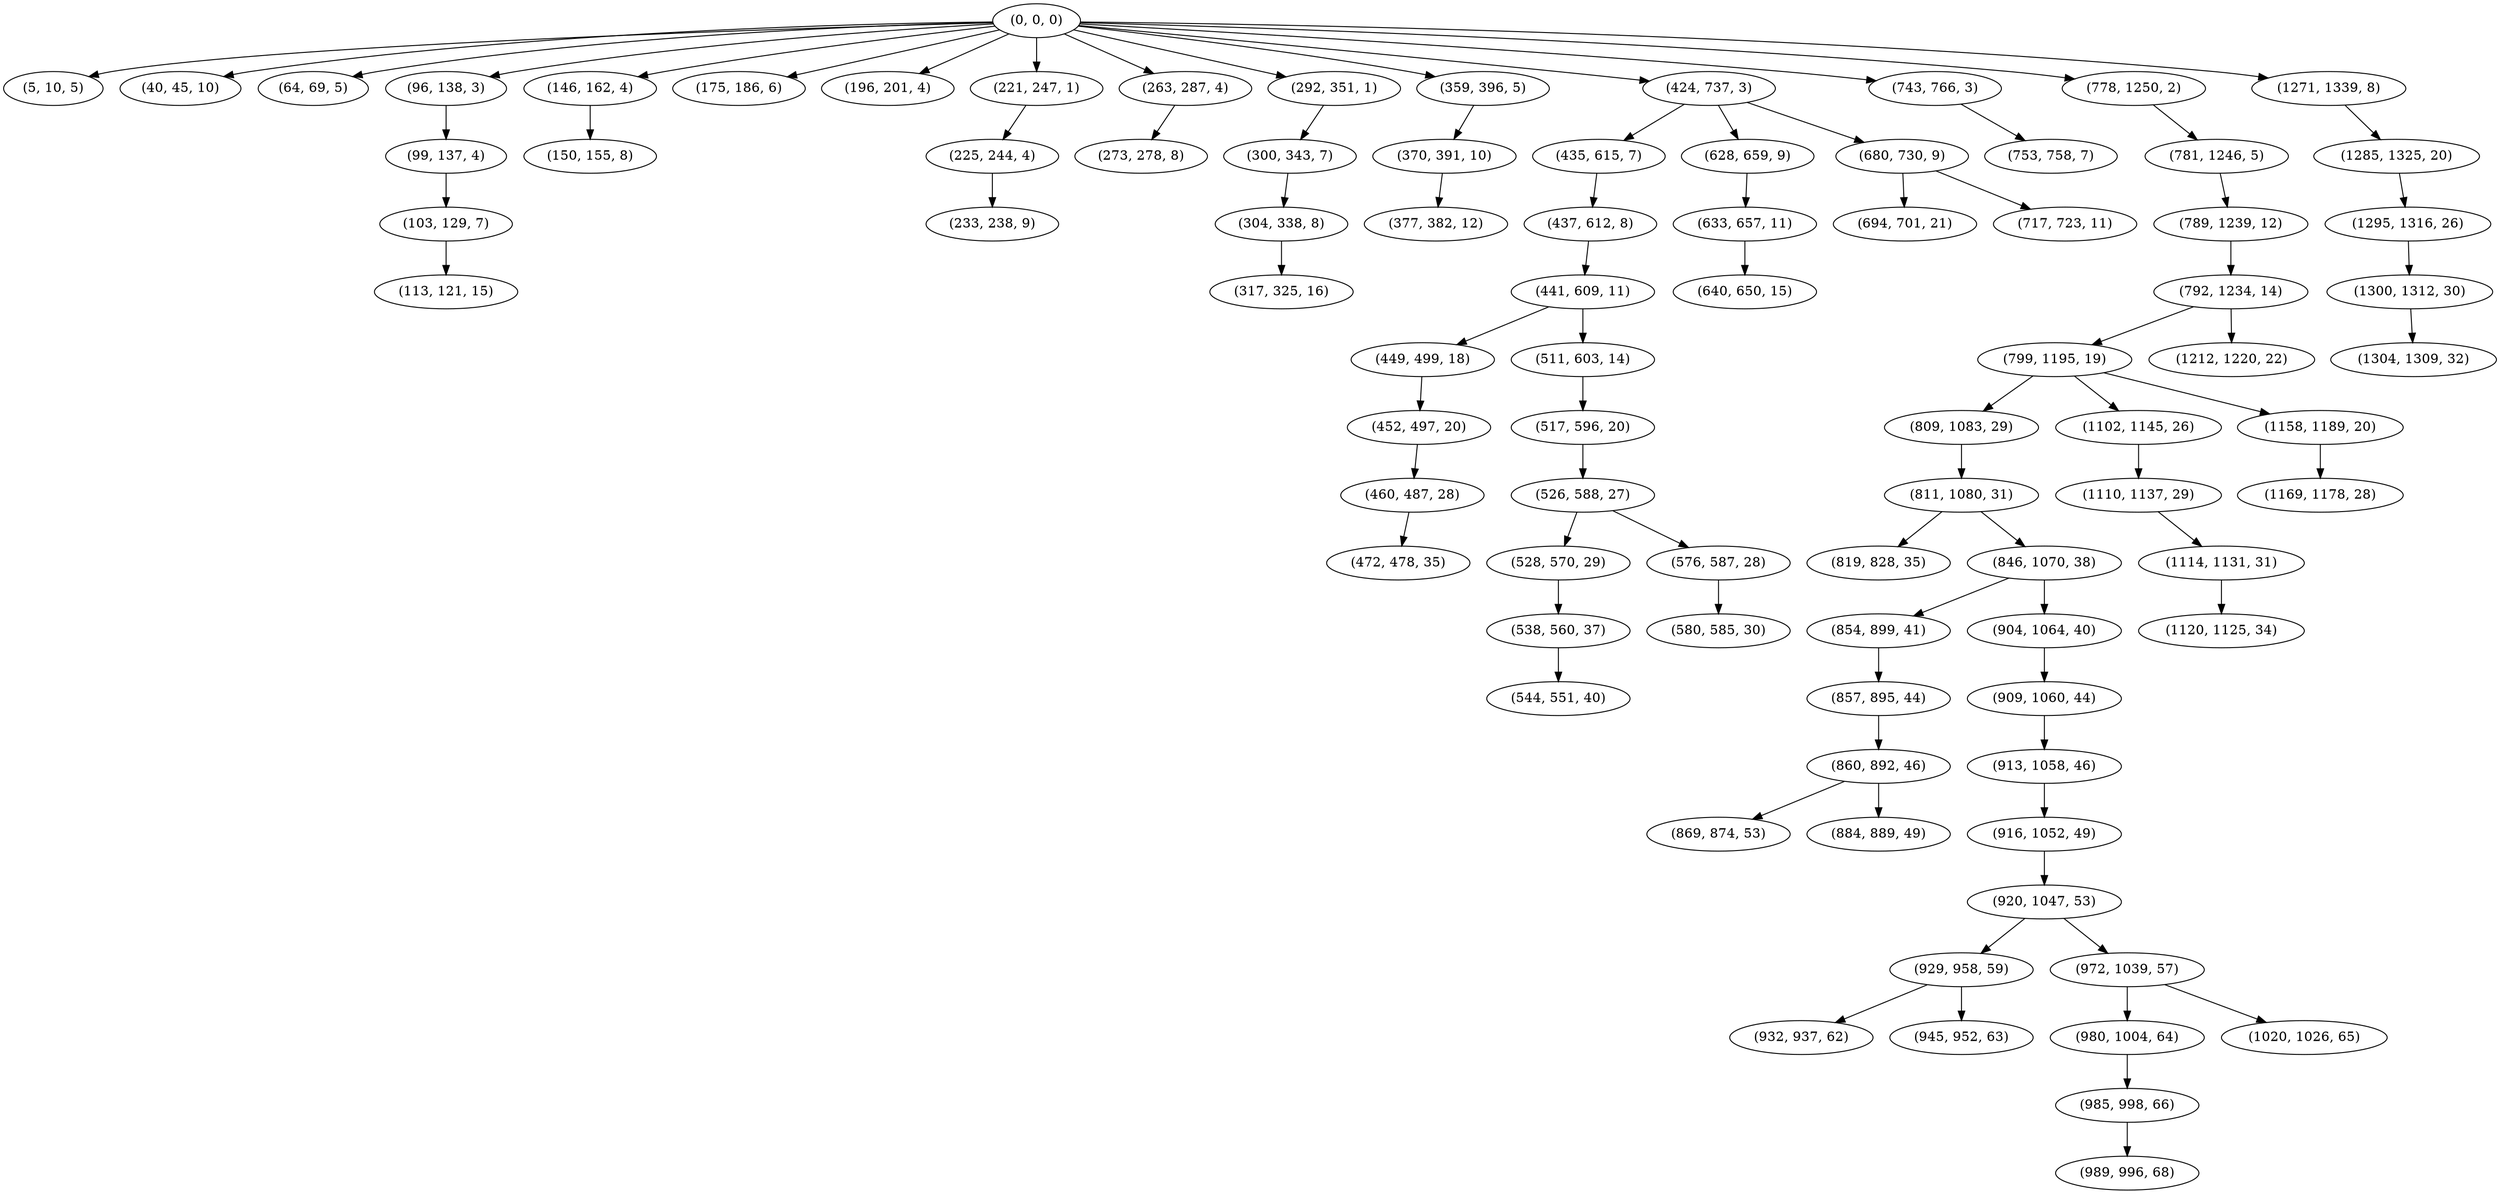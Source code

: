 digraph tree {
    "(0, 0, 0)";
    "(5, 10, 5)";
    "(40, 45, 10)";
    "(64, 69, 5)";
    "(96, 138, 3)";
    "(99, 137, 4)";
    "(103, 129, 7)";
    "(113, 121, 15)";
    "(146, 162, 4)";
    "(150, 155, 8)";
    "(175, 186, 6)";
    "(196, 201, 4)";
    "(221, 247, 1)";
    "(225, 244, 4)";
    "(233, 238, 9)";
    "(263, 287, 4)";
    "(273, 278, 8)";
    "(292, 351, 1)";
    "(300, 343, 7)";
    "(304, 338, 8)";
    "(317, 325, 16)";
    "(359, 396, 5)";
    "(370, 391, 10)";
    "(377, 382, 12)";
    "(424, 737, 3)";
    "(435, 615, 7)";
    "(437, 612, 8)";
    "(441, 609, 11)";
    "(449, 499, 18)";
    "(452, 497, 20)";
    "(460, 487, 28)";
    "(472, 478, 35)";
    "(511, 603, 14)";
    "(517, 596, 20)";
    "(526, 588, 27)";
    "(528, 570, 29)";
    "(538, 560, 37)";
    "(544, 551, 40)";
    "(576, 587, 28)";
    "(580, 585, 30)";
    "(628, 659, 9)";
    "(633, 657, 11)";
    "(640, 650, 15)";
    "(680, 730, 9)";
    "(694, 701, 21)";
    "(717, 723, 11)";
    "(743, 766, 3)";
    "(753, 758, 7)";
    "(778, 1250, 2)";
    "(781, 1246, 5)";
    "(789, 1239, 12)";
    "(792, 1234, 14)";
    "(799, 1195, 19)";
    "(809, 1083, 29)";
    "(811, 1080, 31)";
    "(819, 828, 35)";
    "(846, 1070, 38)";
    "(854, 899, 41)";
    "(857, 895, 44)";
    "(860, 892, 46)";
    "(869, 874, 53)";
    "(884, 889, 49)";
    "(904, 1064, 40)";
    "(909, 1060, 44)";
    "(913, 1058, 46)";
    "(916, 1052, 49)";
    "(920, 1047, 53)";
    "(929, 958, 59)";
    "(932, 937, 62)";
    "(945, 952, 63)";
    "(972, 1039, 57)";
    "(980, 1004, 64)";
    "(985, 998, 66)";
    "(989, 996, 68)";
    "(1020, 1026, 65)";
    "(1102, 1145, 26)";
    "(1110, 1137, 29)";
    "(1114, 1131, 31)";
    "(1120, 1125, 34)";
    "(1158, 1189, 20)";
    "(1169, 1178, 28)";
    "(1212, 1220, 22)";
    "(1271, 1339, 8)";
    "(1285, 1325, 20)";
    "(1295, 1316, 26)";
    "(1300, 1312, 30)";
    "(1304, 1309, 32)";
    "(0, 0, 0)" -> "(5, 10, 5)";
    "(0, 0, 0)" -> "(40, 45, 10)";
    "(0, 0, 0)" -> "(64, 69, 5)";
    "(0, 0, 0)" -> "(96, 138, 3)";
    "(0, 0, 0)" -> "(146, 162, 4)";
    "(0, 0, 0)" -> "(175, 186, 6)";
    "(0, 0, 0)" -> "(196, 201, 4)";
    "(0, 0, 0)" -> "(221, 247, 1)";
    "(0, 0, 0)" -> "(263, 287, 4)";
    "(0, 0, 0)" -> "(292, 351, 1)";
    "(0, 0, 0)" -> "(359, 396, 5)";
    "(0, 0, 0)" -> "(424, 737, 3)";
    "(0, 0, 0)" -> "(743, 766, 3)";
    "(0, 0, 0)" -> "(778, 1250, 2)";
    "(0, 0, 0)" -> "(1271, 1339, 8)";
    "(96, 138, 3)" -> "(99, 137, 4)";
    "(99, 137, 4)" -> "(103, 129, 7)";
    "(103, 129, 7)" -> "(113, 121, 15)";
    "(146, 162, 4)" -> "(150, 155, 8)";
    "(221, 247, 1)" -> "(225, 244, 4)";
    "(225, 244, 4)" -> "(233, 238, 9)";
    "(263, 287, 4)" -> "(273, 278, 8)";
    "(292, 351, 1)" -> "(300, 343, 7)";
    "(300, 343, 7)" -> "(304, 338, 8)";
    "(304, 338, 8)" -> "(317, 325, 16)";
    "(359, 396, 5)" -> "(370, 391, 10)";
    "(370, 391, 10)" -> "(377, 382, 12)";
    "(424, 737, 3)" -> "(435, 615, 7)";
    "(424, 737, 3)" -> "(628, 659, 9)";
    "(424, 737, 3)" -> "(680, 730, 9)";
    "(435, 615, 7)" -> "(437, 612, 8)";
    "(437, 612, 8)" -> "(441, 609, 11)";
    "(441, 609, 11)" -> "(449, 499, 18)";
    "(441, 609, 11)" -> "(511, 603, 14)";
    "(449, 499, 18)" -> "(452, 497, 20)";
    "(452, 497, 20)" -> "(460, 487, 28)";
    "(460, 487, 28)" -> "(472, 478, 35)";
    "(511, 603, 14)" -> "(517, 596, 20)";
    "(517, 596, 20)" -> "(526, 588, 27)";
    "(526, 588, 27)" -> "(528, 570, 29)";
    "(526, 588, 27)" -> "(576, 587, 28)";
    "(528, 570, 29)" -> "(538, 560, 37)";
    "(538, 560, 37)" -> "(544, 551, 40)";
    "(576, 587, 28)" -> "(580, 585, 30)";
    "(628, 659, 9)" -> "(633, 657, 11)";
    "(633, 657, 11)" -> "(640, 650, 15)";
    "(680, 730, 9)" -> "(694, 701, 21)";
    "(680, 730, 9)" -> "(717, 723, 11)";
    "(743, 766, 3)" -> "(753, 758, 7)";
    "(778, 1250, 2)" -> "(781, 1246, 5)";
    "(781, 1246, 5)" -> "(789, 1239, 12)";
    "(789, 1239, 12)" -> "(792, 1234, 14)";
    "(792, 1234, 14)" -> "(799, 1195, 19)";
    "(792, 1234, 14)" -> "(1212, 1220, 22)";
    "(799, 1195, 19)" -> "(809, 1083, 29)";
    "(799, 1195, 19)" -> "(1102, 1145, 26)";
    "(799, 1195, 19)" -> "(1158, 1189, 20)";
    "(809, 1083, 29)" -> "(811, 1080, 31)";
    "(811, 1080, 31)" -> "(819, 828, 35)";
    "(811, 1080, 31)" -> "(846, 1070, 38)";
    "(846, 1070, 38)" -> "(854, 899, 41)";
    "(846, 1070, 38)" -> "(904, 1064, 40)";
    "(854, 899, 41)" -> "(857, 895, 44)";
    "(857, 895, 44)" -> "(860, 892, 46)";
    "(860, 892, 46)" -> "(869, 874, 53)";
    "(860, 892, 46)" -> "(884, 889, 49)";
    "(904, 1064, 40)" -> "(909, 1060, 44)";
    "(909, 1060, 44)" -> "(913, 1058, 46)";
    "(913, 1058, 46)" -> "(916, 1052, 49)";
    "(916, 1052, 49)" -> "(920, 1047, 53)";
    "(920, 1047, 53)" -> "(929, 958, 59)";
    "(920, 1047, 53)" -> "(972, 1039, 57)";
    "(929, 958, 59)" -> "(932, 937, 62)";
    "(929, 958, 59)" -> "(945, 952, 63)";
    "(972, 1039, 57)" -> "(980, 1004, 64)";
    "(972, 1039, 57)" -> "(1020, 1026, 65)";
    "(980, 1004, 64)" -> "(985, 998, 66)";
    "(985, 998, 66)" -> "(989, 996, 68)";
    "(1102, 1145, 26)" -> "(1110, 1137, 29)";
    "(1110, 1137, 29)" -> "(1114, 1131, 31)";
    "(1114, 1131, 31)" -> "(1120, 1125, 34)";
    "(1158, 1189, 20)" -> "(1169, 1178, 28)";
    "(1271, 1339, 8)" -> "(1285, 1325, 20)";
    "(1285, 1325, 20)" -> "(1295, 1316, 26)";
    "(1295, 1316, 26)" -> "(1300, 1312, 30)";
    "(1300, 1312, 30)" -> "(1304, 1309, 32)";
}
